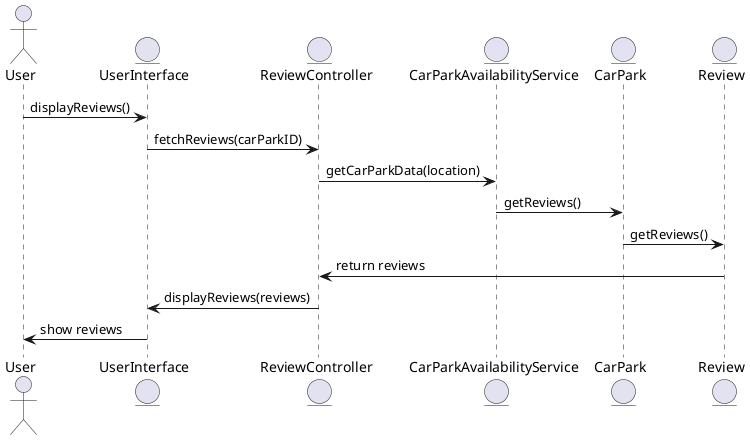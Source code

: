 @startuml

actor User
entity UserInterface
entity ReviewController
entity CarParkAvailabilityService
entity CarPark
entity Review

User -> UserInterface: displayReviews()
UserInterface -> ReviewController: fetchReviews(carParkID)
ReviewController -> CarParkAvailabilityService: getCarParkData(location)
CarParkAvailabilityService -> CarPark: getReviews()
CarPark -> Review: getReviews()
Review -> ReviewController: return reviews
ReviewController -> UserInterface: displayReviews(reviews)
UserInterface -> User: show reviews

@enduml
